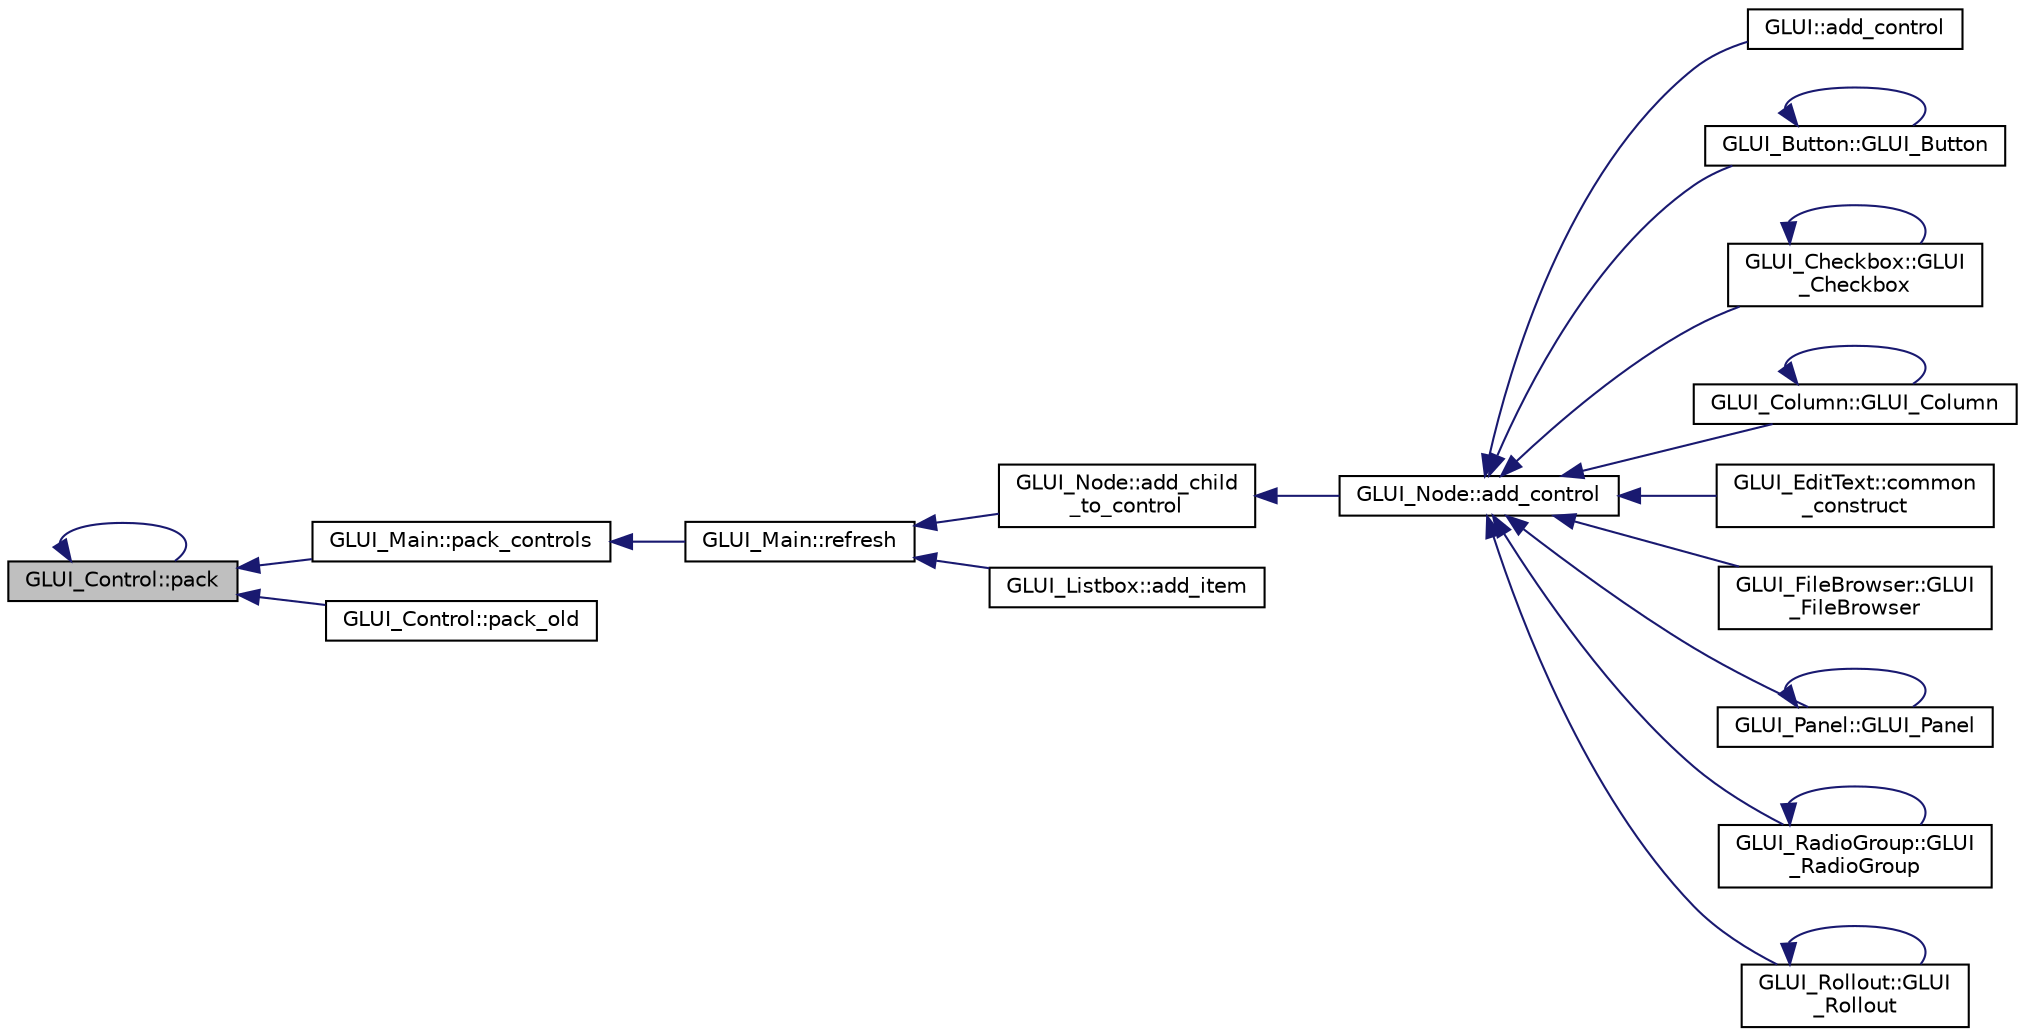 digraph "GLUI_Control::pack"
{
  edge [fontname="Helvetica",fontsize="10",labelfontname="Helvetica",labelfontsize="10"];
  node [fontname="Helvetica",fontsize="10",shape=record];
  rankdir="LR";
  Node1 [label="GLUI_Control::pack",height=0.2,width=0.4,color="black", fillcolor="grey75", style="filled", fontcolor="black"];
  Node1 -> Node2 [dir="back",color="midnightblue",fontsize="10",style="solid",fontname="Helvetica"];
  Node2 [label="GLUI_Main::pack_controls",height=0.2,width=0.4,color="black", fillcolor="white", style="filled",URL="$class_g_l_u_i___main.html#aa3c49dcfbc912870344e9265354ad53a"];
  Node2 -> Node3 [dir="back",color="midnightblue",fontsize="10",style="solid",fontname="Helvetica"];
  Node3 [label="GLUI_Main::refresh",height=0.2,width=0.4,color="black", fillcolor="white", style="filled",URL="$class_g_l_u_i___main.html#acd1e25e989f0f1820c496d4b8b9ee422"];
  Node3 -> Node4 [dir="back",color="midnightblue",fontsize="10",style="solid",fontname="Helvetica"];
  Node4 [label="GLUI_Node::add_child\l_to_control",height=0.2,width=0.4,color="black", fillcolor="white", style="filled",URL="$class_g_l_u_i___node.html#a52432c3a1f3783b5f47aa3ab3dae4435"];
  Node4 -> Node5 [dir="back",color="midnightblue",fontsize="10",style="solid",fontname="Helvetica"];
  Node5 [label="GLUI_Node::add_control",height=0.2,width=0.4,color="black", fillcolor="white", style="filled",URL="$class_g_l_u_i___node.html#afa7031b826994d524f219ea5016c113c"];
  Node5 -> Node6 [dir="back",color="midnightblue",fontsize="10",style="solid",fontname="Helvetica"];
  Node6 [label="GLUI::add_control",height=0.2,width=0.4,color="black", fillcolor="white", style="filled",URL="$class_g_l_u_i.html#a94398f830a14babcd93ac109082a221e"];
  Node5 -> Node7 [dir="back",color="midnightblue",fontsize="10",style="solid",fontname="Helvetica"];
  Node7 [label="GLUI_Button::GLUI_Button",height=0.2,width=0.4,color="black", fillcolor="white", style="filled",URL="$class_g_l_u_i___button.html#ab7ddf8c8d6c6c3dcab55b1738b1e7b8d"];
  Node7 -> Node7 [dir="back",color="midnightblue",fontsize="10",style="solid",fontname="Helvetica"];
  Node5 -> Node8 [dir="back",color="midnightblue",fontsize="10",style="solid",fontname="Helvetica"];
  Node8 [label="GLUI_Checkbox::GLUI\l_Checkbox",height=0.2,width=0.4,color="black", fillcolor="white", style="filled",URL="$class_g_l_u_i___checkbox.html#a37dc0700283da8c9e05d57153f04e59b"];
  Node8 -> Node8 [dir="back",color="midnightblue",fontsize="10",style="solid",fontname="Helvetica"];
  Node5 -> Node9 [dir="back",color="midnightblue",fontsize="10",style="solid",fontname="Helvetica"];
  Node9 [label="GLUI_Column::GLUI_Column",height=0.2,width=0.4,color="black", fillcolor="white", style="filled",URL="$class_g_l_u_i___column.html#a309d2c36583fb571763c95d8ae3bbaa3"];
  Node9 -> Node9 [dir="back",color="midnightblue",fontsize="10",style="solid",fontname="Helvetica"];
  Node5 -> Node10 [dir="back",color="midnightblue",fontsize="10",style="solid",fontname="Helvetica"];
  Node10 [label="GLUI_EditText::common\l_construct",height=0.2,width=0.4,color="black", fillcolor="white", style="filled",URL="$class_g_l_u_i___edit_text.html#a35813da027699537c43e39912c3d77cd"];
  Node5 -> Node11 [dir="back",color="midnightblue",fontsize="10",style="solid",fontname="Helvetica"];
  Node11 [label="GLUI_FileBrowser::GLUI\l_FileBrowser",height=0.2,width=0.4,color="black", fillcolor="white", style="filled",URL="$class_g_l_u_i___file_browser.html#ace9c0db8913e7e5ecc72a859746e0d45"];
  Node5 -> Node12 [dir="back",color="midnightblue",fontsize="10",style="solid",fontname="Helvetica"];
  Node12 [label="GLUI_Panel::GLUI_Panel",height=0.2,width=0.4,color="black", fillcolor="white", style="filled",URL="$class_g_l_u_i___panel.html#a6a297a441e3f921199347184ded52aca"];
  Node12 -> Node12 [dir="back",color="midnightblue",fontsize="10",style="solid",fontname="Helvetica"];
  Node5 -> Node13 [dir="back",color="midnightblue",fontsize="10",style="solid",fontname="Helvetica"];
  Node13 [label="GLUI_RadioGroup::GLUI\l_RadioGroup",height=0.2,width=0.4,color="black", fillcolor="white", style="filled",URL="$class_g_l_u_i___radio_group.html#a36c19d4c90c003ca6f49de004be96a90"];
  Node13 -> Node13 [dir="back",color="midnightblue",fontsize="10",style="solid",fontname="Helvetica"];
  Node5 -> Node14 [dir="back",color="midnightblue",fontsize="10",style="solid",fontname="Helvetica"];
  Node14 [label="GLUI_Rollout::GLUI\l_Rollout",height=0.2,width=0.4,color="black", fillcolor="white", style="filled",URL="$class_g_l_u_i___rollout.html#a24c6af54874ab79245debf924048bee2"];
  Node14 -> Node14 [dir="back",color="midnightblue",fontsize="10",style="solid",fontname="Helvetica"];
  Node3 -> Node15 [dir="back",color="midnightblue",fontsize="10",style="solid",fontname="Helvetica"];
  Node15 [label="GLUI_Listbox::add_item",height=0.2,width=0.4,color="black", fillcolor="white", style="filled",URL="$class_g_l_u_i___listbox.html#a173e91d0db2dc5af267e79a592c2af13"];
  Node1 -> Node16 [dir="back",color="midnightblue",fontsize="10",style="solid",fontname="Helvetica"];
  Node16 [label="GLUI_Control::pack_old",height=0.2,width=0.4,color="black", fillcolor="white", style="filled",URL="$class_g_l_u_i___control.html#a1c9cf8a504998db2393c4d45144eca8d"];
  Node1 -> Node1 [dir="back",color="midnightblue",fontsize="10",style="solid",fontname="Helvetica"];
}
